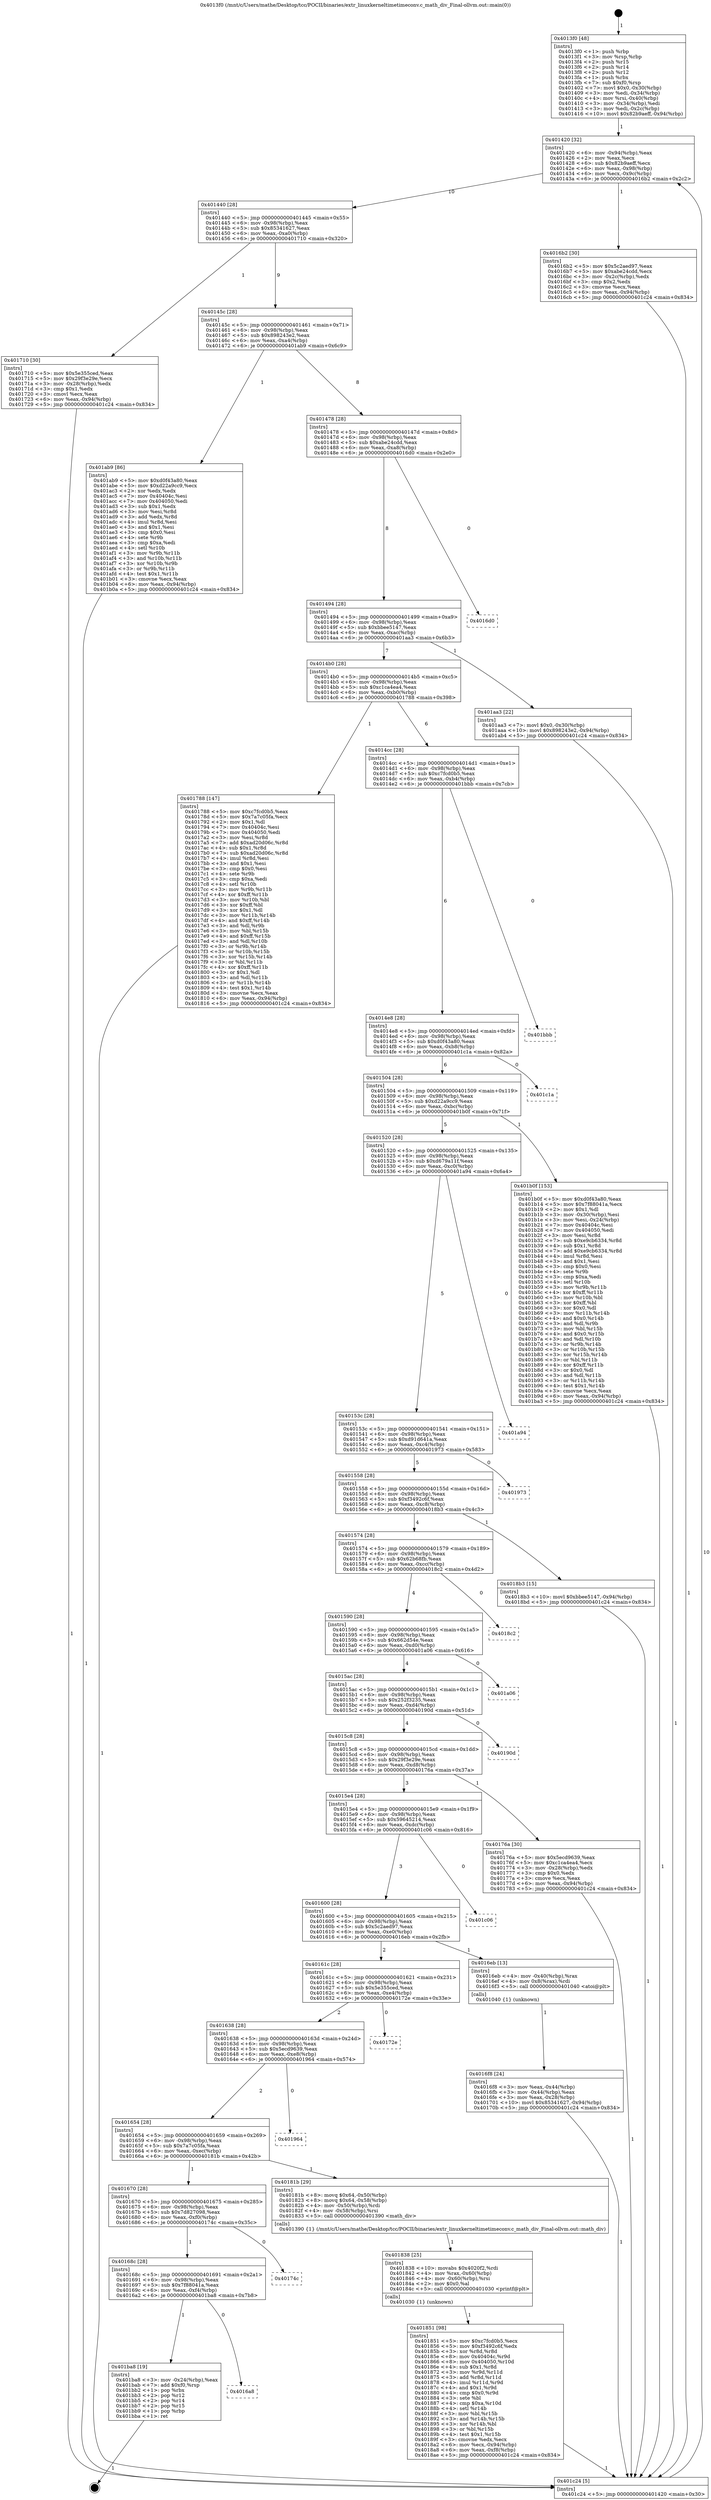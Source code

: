 digraph "0x4013f0" {
  label = "0x4013f0 (/mnt/c/Users/mathe/Desktop/tcc/POCII/binaries/extr_linuxkerneltimetimeconv.c_math_div_Final-ollvm.out::main(0))"
  labelloc = "t"
  node[shape=record]

  Entry [label="",width=0.3,height=0.3,shape=circle,fillcolor=black,style=filled]
  "0x401420" [label="{
     0x401420 [32]\l
     | [instrs]\l
     &nbsp;&nbsp;0x401420 \<+6\>: mov -0x94(%rbp),%eax\l
     &nbsp;&nbsp;0x401426 \<+2\>: mov %eax,%ecx\l
     &nbsp;&nbsp;0x401428 \<+6\>: sub $0x82b9aeff,%ecx\l
     &nbsp;&nbsp;0x40142e \<+6\>: mov %eax,-0x98(%rbp)\l
     &nbsp;&nbsp;0x401434 \<+6\>: mov %ecx,-0x9c(%rbp)\l
     &nbsp;&nbsp;0x40143a \<+6\>: je 00000000004016b2 \<main+0x2c2\>\l
  }"]
  "0x4016b2" [label="{
     0x4016b2 [30]\l
     | [instrs]\l
     &nbsp;&nbsp;0x4016b2 \<+5\>: mov $0x5c2aed97,%eax\l
     &nbsp;&nbsp;0x4016b7 \<+5\>: mov $0xabe24cdd,%ecx\l
     &nbsp;&nbsp;0x4016bc \<+3\>: mov -0x2c(%rbp),%edx\l
     &nbsp;&nbsp;0x4016bf \<+3\>: cmp $0x2,%edx\l
     &nbsp;&nbsp;0x4016c2 \<+3\>: cmovne %ecx,%eax\l
     &nbsp;&nbsp;0x4016c5 \<+6\>: mov %eax,-0x94(%rbp)\l
     &nbsp;&nbsp;0x4016cb \<+5\>: jmp 0000000000401c24 \<main+0x834\>\l
  }"]
  "0x401440" [label="{
     0x401440 [28]\l
     | [instrs]\l
     &nbsp;&nbsp;0x401440 \<+5\>: jmp 0000000000401445 \<main+0x55\>\l
     &nbsp;&nbsp;0x401445 \<+6\>: mov -0x98(%rbp),%eax\l
     &nbsp;&nbsp;0x40144b \<+5\>: sub $0x85341627,%eax\l
     &nbsp;&nbsp;0x401450 \<+6\>: mov %eax,-0xa0(%rbp)\l
     &nbsp;&nbsp;0x401456 \<+6\>: je 0000000000401710 \<main+0x320\>\l
  }"]
  "0x401c24" [label="{
     0x401c24 [5]\l
     | [instrs]\l
     &nbsp;&nbsp;0x401c24 \<+5\>: jmp 0000000000401420 \<main+0x30\>\l
  }"]
  "0x4013f0" [label="{
     0x4013f0 [48]\l
     | [instrs]\l
     &nbsp;&nbsp;0x4013f0 \<+1\>: push %rbp\l
     &nbsp;&nbsp;0x4013f1 \<+3\>: mov %rsp,%rbp\l
     &nbsp;&nbsp;0x4013f4 \<+2\>: push %r15\l
     &nbsp;&nbsp;0x4013f6 \<+2\>: push %r14\l
     &nbsp;&nbsp;0x4013f8 \<+2\>: push %r12\l
     &nbsp;&nbsp;0x4013fa \<+1\>: push %rbx\l
     &nbsp;&nbsp;0x4013fb \<+7\>: sub $0xf0,%rsp\l
     &nbsp;&nbsp;0x401402 \<+7\>: movl $0x0,-0x30(%rbp)\l
     &nbsp;&nbsp;0x401409 \<+3\>: mov %edi,-0x34(%rbp)\l
     &nbsp;&nbsp;0x40140c \<+4\>: mov %rsi,-0x40(%rbp)\l
     &nbsp;&nbsp;0x401410 \<+3\>: mov -0x34(%rbp),%edi\l
     &nbsp;&nbsp;0x401413 \<+3\>: mov %edi,-0x2c(%rbp)\l
     &nbsp;&nbsp;0x401416 \<+10\>: movl $0x82b9aeff,-0x94(%rbp)\l
  }"]
  Exit [label="",width=0.3,height=0.3,shape=circle,fillcolor=black,style=filled,peripheries=2]
  "0x401710" [label="{
     0x401710 [30]\l
     | [instrs]\l
     &nbsp;&nbsp;0x401710 \<+5\>: mov $0x5e355ced,%eax\l
     &nbsp;&nbsp;0x401715 \<+5\>: mov $0x29f3e29e,%ecx\l
     &nbsp;&nbsp;0x40171a \<+3\>: mov -0x28(%rbp),%edx\l
     &nbsp;&nbsp;0x40171d \<+3\>: cmp $0x1,%edx\l
     &nbsp;&nbsp;0x401720 \<+3\>: cmovl %ecx,%eax\l
     &nbsp;&nbsp;0x401723 \<+6\>: mov %eax,-0x94(%rbp)\l
     &nbsp;&nbsp;0x401729 \<+5\>: jmp 0000000000401c24 \<main+0x834\>\l
  }"]
  "0x40145c" [label="{
     0x40145c [28]\l
     | [instrs]\l
     &nbsp;&nbsp;0x40145c \<+5\>: jmp 0000000000401461 \<main+0x71\>\l
     &nbsp;&nbsp;0x401461 \<+6\>: mov -0x98(%rbp),%eax\l
     &nbsp;&nbsp;0x401467 \<+5\>: sub $0x898243e2,%eax\l
     &nbsp;&nbsp;0x40146c \<+6\>: mov %eax,-0xa4(%rbp)\l
     &nbsp;&nbsp;0x401472 \<+6\>: je 0000000000401ab9 \<main+0x6c9\>\l
  }"]
  "0x4016a8" [label="{
     0x4016a8\l
  }", style=dashed]
  "0x401ab9" [label="{
     0x401ab9 [86]\l
     | [instrs]\l
     &nbsp;&nbsp;0x401ab9 \<+5\>: mov $0xd0f43a80,%eax\l
     &nbsp;&nbsp;0x401abe \<+5\>: mov $0xd22a9cc9,%ecx\l
     &nbsp;&nbsp;0x401ac3 \<+2\>: xor %edx,%edx\l
     &nbsp;&nbsp;0x401ac5 \<+7\>: mov 0x40404c,%esi\l
     &nbsp;&nbsp;0x401acc \<+7\>: mov 0x404050,%edi\l
     &nbsp;&nbsp;0x401ad3 \<+3\>: sub $0x1,%edx\l
     &nbsp;&nbsp;0x401ad6 \<+3\>: mov %esi,%r8d\l
     &nbsp;&nbsp;0x401ad9 \<+3\>: add %edx,%r8d\l
     &nbsp;&nbsp;0x401adc \<+4\>: imul %r8d,%esi\l
     &nbsp;&nbsp;0x401ae0 \<+3\>: and $0x1,%esi\l
     &nbsp;&nbsp;0x401ae3 \<+3\>: cmp $0x0,%esi\l
     &nbsp;&nbsp;0x401ae6 \<+4\>: sete %r9b\l
     &nbsp;&nbsp;0x401aea \<+3\>: cmp $0xa,%edi\l
     &nbsp;&nbsp;0x401aed \<+4\>: setl %r10b\l
     &nbsp;&nbsp;0x401af1 \<+3\>: mov %r9b,%r11b\l
     &nbsp;&nbsp;0x401af4 \<+3\>: and %r10b,%r11b\l
     &nbsp;&nbsp;0x401af7 \<+3\>: xor %r10b,%r9b\l
     &nbsp;&nbsp;0x401afa \<+3\>: or %r9b,%r11b\l
     &nbsp;&nbsp;0x401afd \<+4\>: test $0x1,%r11b\l
     &nbsp;&nbsp;0x401b01 \<+3\>: cmovne %ecx,%eax\l
     &nbsp;&nbsp;0x401b04 \<+6\>: mov %eax,-0x94(%rbp)\l
     &nbsp;&nbsp;0x401b0a \<+5\>: jmp 0000000000401c24 \<main+0x834\>\l
  }"]
  "0x401478" [label="{
     0x401478 [28]\l
     | [instrs]\l
     &nbsp;&nbsp;0x401478 \<+5\>: jmp 000000000040147d \<main+0x8d\>\l
     &nbsp;&nbsp;0x40147d \<+6\>: mov -0x98(%rbp),%eax\l
     &nbsp;&nbsp;0x401483 \<+5\>: sub $0xabe24cdd,%eax\l
     &nbsp;&nbsp;0x401488 \<+6\>: mov %eax,-0xa8(%rbp)\l
     &nbsp;&nbsp;0x40148e \<+6\>: je 00000000004016d0 \<main+0x2e0\>\l
  }"]
  "0x401ba8" [label="{
     0x401ba8 [19]\l
     | [instrs]\l
     &nbsp;&nbsp;0x401ba8 \<+3\>: mov -0x24(%rbp),%eax\l
     &nbsp;&nbsp;0x401bab \<+7\>: add $0xf0,%rsp\l
     &nbsp;&nbsp;0x401bb2 \<+1\>: pop %rbx\l
     &nbsp;&nbsp;0x401bb3 \<+2\>: pop %r12\l
     &nbsp;&nbsp;0x401bb5 \<+2\>: pop %r14\l
     &nbsp;&nbsp;0x401bb7 \<+2\>: pop %r15\l
     &nbsp;&nbsp;0x401bb9 \<+1\>: pop %rbp\l
     &nbsp;&nbsp;0x401bba \<+1\>: ret\l
  }"]
  "0x4016d0" [label="{
     0x4016d0\l
  }", style=dashed]
  "0x401494" [label="{
     0x401494 [28]\l
     | [instrs]\l
     &nbsp;&nbsp;0x401494 \<+5\>: jmp 0000000000401499 \<main+0xa9\>\l
     &nbsp;&nbsp;0x401499 \<+6\>: mov -0x98(%rbp),%eax\l
     &nbsp;&nbsp;0x40149f \<+5\>: sub $0xbbee5147,%eax\l
     &nbsp;&nbsp;0x4014a4 \<+6\>: mov %eax,-0xac(%rbp)\l
     &nbsp;&nbsp;0x4014aa \<+6\>: je 0000000000401aa3 \<main+0x6b3\>\l
  }"]
  "0x40168c" [label="{
     0x40168c [28]\l
     | [instrs]\l
     &nbsp;&nbsp;0x40168c \<+5\>: jmp 0000000000401691 \<main+0x2a1\>\l
     &nbsp;&nbsp;0x401691 \<+6\>: mov -0x98(%rbp),%eax\l
     &nbsp;&nbsp;0x401697 \<+5\>: sub $0x7f88041a,%eax\l
     &nbsp;&nbsp;0x40169c \<+6\>: mov %eax,-0xf4(%rbp)\l
     &nbsp;&nbsp;0x4016a2 \<+6\>: je 0000000000401ba8 \<main+0x7b8\>\l
  }"]
  "0x401aa3" [label="{
     0x401aa3 [22]\l
     | [instrs]\l
     &nbsp;&nbsp;0x401aa3 \<+7\>: movl $0x0,-0x30(%rbp)\l
     &nbsp;&nbsp;0x401aaa \<+10\>: movl $0x898243e2,-0x94(%rbp)\l
     &nbsp;&nbsp;0x401ab4 \<+5\>: jmp 0000000000401c24 \<main+0x834\>\l
  }"]
  "0x4014b0" [label="{
     0x4014b0 [28]\l
     | [instrs]\l
     &nbsp;&nbsp;0x4014b0 \<+5\>: jmp 00000000004014b5 \<main+0xc5\>\l
     &nbsp;&nbsp;0x4014b5 \<+6\>: mov -0x98(%rbp),%eax\l
     &nbsp;&nbsp;0x4014bb \<+5\>: sub $0xc1ca4ea4,%eax\l
     &nbsp;&nbsp;0x4014c0 \<+6\>: mov %eax,-0xb0(%rbp)\l
     &nbsp;&nbsp;0x4014c6 \<+6\>: je 0000000000401788 \<main+0x398\>\l
  }"]
  "0x40174c" [label="{
     0x40174c\l
  }", style=dashed]
  "0x401788" [label="{
     0x401788 [147]\l
     | [instrs]\l
     &nbsp;&nbsp;0x401788 \<+5\>: mov $0xc7fcd0b5,%eax\l
     &nbsp;&nbsp;0x40178d \<+5\>: mov $0x7a7c05fa,%ecx\l
     &nbsp;&nbsp;0x401792 \<+2\>: mov $0x1,%dl\l
     &nbsp;&nbsp;0x401794 \<+7\>: mov 0x40404c,%esi\l
     &nbsp;&nbsp;0x40179b \<+7\>: mov 0x404050,%edi\l
     &nbsp;&nbsp;0x4017a2 \<+3\>: mov %esi,%r8d\l
     &nbsp;&nbsp;0x4017a5 \<+7\>: add $0xad20d06c,%r8d\l
     &nbsp;&nbsp;0x4017ac \<+4\>: sub $0x1,%r8d\l
     &nbsp;&nbsp;0x4017b0 \<+7\>: sub $0xad20d06c,%r8d\l
     &nbsp;&nbsp;0x4017b7 \<+4\>: imul %r8d,%esi\l
     &nbsp;&nbsp;0x4017bb \<+3\>: and $0x1,%esi\l
     &nbsp;&nbsp;0x4017be \<+3\>: cmp $0x0,%esi\l
     &nbsp;&nbsp;0x4017c1 \<+4\>: sete %r9b\l
     &nbsp;&nbsp;0x4017c5 \<+3\>: cmp $0xa,%edi\l
     &nbsp;&nbsp;0x4017c8 \<+4\>: setl %r10b\l
     &nbsp;&nbsp;0x4017cc \<+3\>: mov %r9b,%r11b\l
     &nbsp;&nbsp;0x4017cf \<+4\>: xor $0xff,%r11b\l
     &nbsp;&nbsp;0x4017d3 \<+3\>: mov %r10b,%bl\l
     &nbsp;&nbsp;0x4017d6 \<+3\>: xor $0xff,%bl\l
     &nbsp;&nbsp;0x4017d9 \<+3\>: xor $0x1,%dl\l
     &nbsp;&nbsp;0x4017dc \<+3\>: mov %r11b,%r14b\l
     &nbsp;&nbsp;0x4017df \<+4\>: and $0xff,%r14b\l
     &nbsp;&nbsp;0x4017e3 \<+3\>: and %dl,%r9b\l
     &nbsp;&nbsp;0x4017e6 \<+3\>: mov %bl,%r15b\l
     &nbsp;&nbsp;0x4017e9 \<+4\>: and $0xff,%r15b\l
     &nbsp;&nbsp;0x4017ed \<+3\>: and %dl,%r10b\l
     &nbsp;&nbsp;0x4017f0 \<+3\>: or %r9b,%r14b\l
     &nbsp;&nbsp;0x4017f3 \<+3\>: or %r10b,%r15b\l
     &nbsp;&nbsp;0x4017f6 \<+3\>: xor %r15b,%r14b\l
     &nbsp;&nbsp;0x4017f9 \<+3\>: or %bl,%r11b\l
     &nbsp;&nbsp;0x4017fc \<+4\>: xor $0xff,%r11b\l
     &nbsp;&nbsp;0x401800 \<+3\>: or $0x1,%dl\l
     &nbsp;&nbsp;0x401803 \<+3\>: and %dl,%r11b\l
     &nbsp;&nbsp;0x401806 \<+3\>: or %r11b,%r14b\l
     &nbsp;&nbsp;0x401809 \<+4\>: test $0x1,%r14b\l
     &nbsp;&nbsp;0x40180d \<+3\>: cmovne %ecx,%eax\l
     &nbsp;&nbsp;0x401810 \<+6\>: mov %eax,-0x94(%rbp)\l
     &nbsp;&nbsp;0x401816 \<+5\>: jmp 0000000000401c24 \<main+0x834\>\l
  }"]
  "0x4014cc" [label="{
     0x4014cc [28]\l
     | [instrs]\l
     &nbsp;&nbsp;0x4014cc \<+5\>: jmp 00000000004014d1 \<main+0xe1\>\l
     &nbsp;&nbsp;0x4014d1 \<+6\>: mov -0x98(%rbp),%eax\l
     &nbsp;&nbsp;0x4014d7 \<+5\>: sub $0xc7fcd0b5,%eax\l
     &nbsp;&nbsp;0x4014dc \<+6\>: mov %eax,-0xb4(%rbp)\l
     &nbsp;&nbsp;0x4014e2 \<+6\>: je 0000000000401bbb \<main+0x7cb\>\l
  }"]
  "0x401851" [label="{
     0x401851 [98]\l
     | [instrs]\l
     &nbsp;&nbsp;0x401851 \<+5\>: mov $0xc7fcd0b5,%ecx\l
     &nbsp;&nbsp;0x401856 \<+5\>: mov $0xf3492c6f,%edx\l
     &nbsp;&nbsp;0x40185b \<+3\>: xor %r8d,%r8d\l
     &nbsp;&nbsp;0x40185e \<+8\>: mov 0x40404c,%r9d\l
     &nbsp;&nbsp;0x401866 \<+8\>: mov 0x404050,%r10d\l
     &nbsp;&nbsp;0x40186e \<+4\>: sub $0x1,%r8d\l
     &nbsp;&nbsp;0x401872 \<+3\>: mov %r9d,%r11d\l
     &nbsp;&nbsp;0x401875 \<+3\>: add %r8d,%r11d\l
     &nbsp;&nbsp;0x401878 \<+4\>: imul %r11d,%r9d\l
     &nbsp;&nbsp;0x40187c \<+4\>: and $0x1,%r9d\l
     &nbsp;&nbsp;0x401880 \<+4\>: cmp $0x0,%r9d\l
     &nbsp;&nbsp;0x401884 \<+3\>: sete %bl\l
     &nbsp;&nbsp;0x401887 \<+4\>: cmp $0xa,%r10d\l
     &nbsp;&nbsp;0x40188b \<+4\>: setl %r14b\l
     &nbsp;&nbsp;0x40188f \<+3\>: mov %bl,%r15b\l
     &nbsp;&nbsp;0x401892 \<+3\>: and %r14b,%r15b\l
     &nbsp;&nbsp;0x401895 \<+3\>: xor %r14b,%bl\l
     &nbsp;&nbsp;0x401898 \<+3\>: or %bl,%r15b\l
     &nbsp;&nbsp;0x40189b \<+4\>: test $0x1,%r15b\l
     &nbsp;&nbsp;0x40189f \<+3\>: cmovne %edx,%ecx\l
     &nbsp;&nbsp;0x4018a2 \<+6\>: mov %ecx,-0x94(%rbp)\l
     &nbsp;&nbsp;0x4018a8 \<+6\>: mov %eax,-0xf8(%rbp)\l
     &nbsp;&nbsp;0x4018ae \<+5\>: jmp 0000000000401c24 \<main+0x834\>\l
  }"]
  "0x401bbb" [label="{
     0x401bbb\l
  }", style=dashed]
  "0x4014e8" [label="{
     0x4014e8 [28]\l
     | [instrs]\l
     &nbsp;&nbsp;0x4014e8 \<+5\>: jmp 00000000004014ed \<main+0xfd\>\l
     &nbsp;&nbsp;0x4014ed \<+6\>: mov -0x98(%rbp),%eax\l
     &nbsp;&nbsp;0x4014f3 \<+5\>: sub $0xd0f43a80,%eax\l
     &nbsp;&nbsp;0x4014f8 \<+6\>: mov %eax,-0xb8(%rbp)\l
     &nbsp;&nbsp;0x4014fe \<+6\>: je 0000000000401c1a \<main+0x82a\>\l
  }"]
  "0x401838" [label="{
     0x401838 [25]\l
     | [instrs]\l
     &nbsp;&nbsp;0x401838 \<+10\>: movabs $0x4020f2,%rdi\l
     &nbsp;&nbsp;0x401842 \<+4\>: mov %rax,-0x60(%rbp)\l
     &nbsp;&nbsp;0x401846 \<+4\>: mov -0x60(%rbp),%rsi\l
     &nbsp;&nbsp;0x40184a \<+2\>: mov $0x0,%al\l
     &nbsp;&nbsp;0x40184c \<+5\>: call 0000000000401030 \<printf@plt\>\l
     | [calls]\l
     &nbsp;&nbsp;0x401030 \{1\} (unknown)\l
  }"]
  "0x401c1a" [label="{
     0x401c1a\l
  }", style=dashed]
  "0x401504" [label="{
     0x401504 [28]\l
     | [instrs]\l
     &nbsp;&nbsp;0x401504 \<+5\>: jmp 0000000000401509 \<main+0x119\>\l
     &nbsp;&nbsp;0x401509 \<+6\>: mov -0x98(%rbp),%eax\l
     &nbsp;&nbsp;0x40150f \<+5\>: sub $0xd22a9cc9,%eax\l
     &nbsp;&nbsp;0x401514 \<+6\>: mov %eax,-0xbc(%rbp)\l
     &nbsp;&nbsp;0x40151a \<+6\>: je 0000000000401b0f \<main+0x71f\>\l
  }"]
  "0x401670" [label="{
     0x401670 [28]\l
     | [instrs]\l
     &nbsp;&nbsp;0x401670 \<+5\>: jmp 0000000000401675 \<main+0x285\>\l
     &nbsp;&nbsp;0x401675 \<+6\>: mov -0x98(%rbp),%eax\l
     &nbsp;&nbsp;0x40167b \<+5\>: sub $0x7d827098,%eax\l
     &nbsp;&nbsp;0x401680 \<+6\>: mov %eax,-0xf0(%rbp)\l
     &nbsp;&nbsp;0x401686 \<+6\>: je 000000000040174c \<main+0x35c\>\l
  }"]
  "0x401b0f" [label="{
     0x401b0f [153]\l
     | [instrs]\l
     &nbsp;&nbsp;0x401b0f \<+5\>: mov $0xd0f43a80,%eax\l
     &nbsp;&nbsp;0x401b14 \<+5\>: mov $0x7f88041a,%ecx\l
     &nbsp;&nbsp;0x401b19 \<+2\>: mov $0x1,%dl\l
     &nbsp;&nbsp;0x401b1b \<+3\>: mov -0x30(%rbp),%esi\l
     &nbsp;&nbsp;0x401b1e \<+3\>: mov %esi,-0x24(%rbp)\l
     &nbsp;&nbsp;0x401b21 \<+7\>: mov 0x40404c,%esi\l
     &nbsp;&nbsp;0x401b28 \<+7\>: mov 0x404050,%edi\l
     &nbsp;&nbsp;0x401b2f \<+3\>: mov %esi,%r8d\l
     &nbsp;&nbsp;0x401b32 \<+7\>: sub $0xe9cb6334,%r8d\l
     &nbsp;&nbsp;0x401b39 \<+4\>: sub $0x1,%r8d\l
     &nbsp;&nbsp;0x401b3d \<+7\>: add $0xe9cb6334,%r8d\l
     &nbsp;&nbsp;0x401b44 \<+4\>: imul %r8d,%esi\l
     &nbsp;&nbsp;0x401b48 \<+3\>: and $0x1,%esi\l
     &nbsp;&nbsp;0x401b4b \<+3\>: cmp $0x0,%esi\l
     &nbsp;&nbsp;0x401b4e \<+4\>: sete %r9b\l
     &nbsp;&nbsp;0x401b52 \<+3\>: cmp $0xa,%edi\l
     &nbsp;&nbsp;0x401b55 \<+4\>: setl %r10b\l
     &nbsp;&nbsp;0x401b59 \<+3\>: mov %r9b,%r11b\l
     &nbsp;&nbsp;0x401b5c \<+4\>: xor $0xff,%r11b\l
     &nbsp;&nbsp;0x401b60 \<+3\>: mov %r10b,%bl\l
     &nbsp;&nbsp;0x401b63 \<+3\>: xor $0xff,%bl\l
     &nbsp;&nbsp;0x401b66 \<+3\>: xor $0x0,%dl\l
     &nbsp;&nbsp;0x401b69 \<+3\>: mov %r11b,%r14b\l
     &nbsp;&nbsp;0x401b6c \<+4\>: and $0x0,%r14b\l
     &nbsp;&nbsp;0x401b70 \<+3\>: and %dl,%r9b\l
     &nbsp;&nbsp;0x401b73 \<+3\>: mov %bl,%r15b\l
     &nbsp;&nbsp;0x401b76 \<+4\>: and $0x0,%r15b\l
     &nbsp;&nbsp;0x401b7a \<+3\>: and %dl,%r10b\l
     &nbsp;&nbsp;0x401b7d \<+3\>: or %r9b,%r14b\l
     &nbsp;&nbsp;0x401b80 \<+3\>: or %r10b,%r15b\l
     &nbsp;&nbsp;0x401b83 \<+3\>: xor %r15b,%r14b\l
     &nbsp;&nbsp;0x401b86 \<+3\>: or %bl,%r11b\l
     &nbsp;&nbsp;0x401b89 \<+4\>: xor $0xff,%r11b\l
     &nbsp;&nbsp;0x401b8d \<+3\>: or $0x0,%dl\l
     &nbsp;&nbsp;0x401b90 \<+3\>: and %dl,%r11b\l
     &nbsp;&nbsp;0x401b93 \<+3\>: or %r11b,%r14b\l
     &nbsp;&nbsp;0x401b96 \<+4\>: test $0x1,%r14b\l
     &nbsp;&nbsp;0x401b9a \<+3\>: cmovne %ecx,%eax\l
     &nbsp;&nbsp;0x401b9d \<+6\>: mov %eax,-0x94(%rbp)\l
     &nbsp;&nbsp;0x401ba3 \<+5\>: jmp 0000000000401c24 \<main+0x834\>\l
  }"]
  "0x401520" [label="{
     0x401520 [28]\l
     | [instrs]\l
     &nbsp;&nbsp;0x401520 \<+5\>: jmp 0000000000401525 \<main+0x135\>\l
     &nbsp;&nbsp;0x401525 \<+6\>: mov -0x98(%rbp),%eax\l
     &nbsp;&nbsp;0x40152b \<+5\>: sub $0xd679a11f,%eax\l
     &nbsp;&nbsp;0x401530 \<+6\>: mov %eax,-0xc0(%rbp)\l
     &nbsp;&nbsp;0x401536 \<+6\>: je 0000000000401a94 \<main+0x6a4\>\l
  }"]
  "0x40181b" [label="{
     0x40181b [29]\l
     | [instrs]\l
     &nbsp;&nbsp;0x40181b \<+8\>: movq $0x64,-0x50(%rbp)\l
     &nbsp;&nbsp;0x401823 \<+8\>: movq $0x64,-0x58(%rbp)\l
     &nbsp;&nbsp;0x40182b \<+4\>: mov -0x50(%rbp),%rdi\l
     &nbsp;&nbsp;0x40182f \<+4\>: mov -0x58(%rbp),%rsi\l
     &nbsp;&nbsp;0x401833 \<+5\>: call 0000000000401390 \<math_div\>\l
     | [calls]\l
     &nbsp;&nbsp;0x401390 \{1\} (/mnt/c/Users/mathe/Desktop/tcc/POCII/binaries/extr_linuxkerneltimetimeconv.c_math_div_Final-ollvm.out::math_div)\l
  }"]
  "0x401a94" [label="{
     0x401a94\l
  }", style=dashed]
  "0x40153c" [label="{
     0x40153c [28]\l
     | [instrs]\l
     &nbsp;&nbsp;0x40153c \<+5\>: jmp 0000000000401541 \<main+0x151\>\l
     &nbsp;&nbsp;0x401541 \<+6\>: mov -0x98(%rbp),%eax\l
     &nbsp;&nbsp;0x401547 \<+5\>: sub $0xd91d641a,%eax\l
     &nbsp;&nbsp;0x40154c \<+6\>: mov %eax,-0xc4(%rbp)\l
     &nbsp;&nbsp;0x401552 \<+6\>: je 0000000000401973 \<main+0x583\>\l
  }"]
  "0x401654" [label="{
     0x401654 [28]\l
     | [instrs]\l
     &nbsp;&nbsp;0x401654 \<+5\>: jmp 0000000000401659 \<main+0x269\>\l
     &nbsp;&nbsp;0x401659 \<+6\>: mov -0x98(%rbp),%eax\l
     &nbsp;&nbsp;0x40165f \<+5\>: sub $0x7a7c05fa,%eax\l
     &nbsp;&nbsp;0x401664 \<+6\>: mov %eax,-0xec(%rbp)\l
     &nbsp;&nbsp;0x40166a \<+6\>: je 000000000040181b \<main+0x42b\>\l
  }"]
  "0x401973" [label="{
     0x401973\l
  }", style=dashed]
  "0x401558" [label="{
     0x401558 [28]\l
     | [instrs]\l
     &nbsp;&nbsp;0x401558 \<+5\>: jmp 000000000040155d \<main+0x16d\>\l
     &nbsp;&nbsp;0x40155d \<+6\>: mov -0x98(%rbp),%eax\l
     &nbsp;&nbsp;0x401563 \<+5\>: sub $0xf3492c6f,%eax\l
     &nbsp;&nbsp;0x401568 \<+6\>: mov %eax,-0xc8(%rbp)\l
     &nbsp;&nbsp;0x40156e \<+6\>: je 00000000004018b3 \<main+0x4c3\>\l
  }"]
  "0x401964" [label="{
     0x401964\l
  }", style=dashed]
  "0x4018b3" [label="{
     0x4018b3 [15]\l
     | [instrs]\l
     &nbsp;&nbsp;0x4018b3 \<+10\>: movl $0xbbee5147,-0x94(%rbp)\l
     &nbsp;&nbsp;0x4018bd \<+5\>: jmp 0000000000401c24 \<main+0x834\>\l
  }"]
  "0x401574" [label="{
     0x401574 [28]\l
     | [instrs]\l
     &nbsp;&nbsp;0x401574 \<+5\>: jmp 0000000000401579 \<main+0x189\>\l
     &nbsp;&nbsp;0x401579 \<+6\>: mov -0x98(%rbp),%eax\l
     &nbsp;&nbsp;0x40157f \<+5\>: sub $0x62b68fb,%eax\l
     &nbsp;&nbsp;0x401584 \<+6\>: mov %eax,-0xcc(%rbp)\l
     &nbsp;&nbsp;0x40158a \<+6\>: je 00000000004018c2 \<main+0x4d2\>\l
  }"]
  "0x401638" [label="{
     0x401638 [28]\l
     | [instrs]\l
     &nbsp;&nbsp;0x401638 \<+5\>: jmp 000000000040163d \<main+0x24d\>\l
     &nbsp;&nbsp;0x40163d \<+6\>: mov -0x98(%rbp),%eax\l
     &nbsp;&nbsp;0x401643 \<+5\>: sub $0x5ecd9639,%eax\l
     &nbsp;&nbsp;0x401648 \<+6\>: mov %eax,-0xe8(%rbp)\l
     &nbsp;&nbsp;0x40164e \<+6\>: je 0000000000401964 \<main+0x574\>\l
  }"]
  "0x4018c2" [label="{
     0x4018c2\l
  }", style=dashed]
  "0x401590" [label="{
     0x401590 [28]\l
     | [instrs]\l
     &nbsp;&nbsp;0x401590 \<+5\>: jmp 0000000000401595 \<main+0x1a5\>\l
     &nbsp;&nbsp;0x401595 \<+6\>: mov -0x98(%rbp),%eax\l
     &nbsp;&nbsp;0x40159b \<+5\>: sub $0x662d54e,%eax\l
     &nbsp;&nbsp;0x4015a0 \<+6\>: mov %eax,-0xd0(%rbp)\l
     &nbsp;&nbsp;0x4015a6 \<+6\>: je 0000000000401a06 \<main+0x616\>\l
  }"]
  "0x40172e" [label="{
     0x40172e\l
  }", style=dashed]
  "0x401a06" [label="{
     0x401a06\l
  }", style=dashed]
  "0x4015ac" [label="{
     0x4015ac [28]\l
     | [instrs]\l
     &nbsp;&nbsp;0x4015ac \<+5\>: jmp 00000000004015b1 \<main+0x1c1\>\l
     &nbsp;&nbsp;0x4015b1 \<+6\>: mov -0x98(%rbp),%eax\l
     &nbsp;&nbsp;0x4015b7 \<+5\>: sub $0x252f3235,%eax\l
     &nbsp;&nbsp;0x4015bc \<+6\>: mov %eax,-0xd4(%rbp)\l
     &nbsp;&nbsp;0x4015c2 \<+6\>: je 000000000040190d \<main+0x51d\>\l
  }"]
  "0x4016f8" [label="{
     0x4016f8 [24]\l
     | [instrs]\l
     &nbsp;&nbsp;0x4016f8 \<+3\>: mov %eax,-0x44(%rbp)\l
     &nbsp;&nbsp;0x4016fb \<+3\>: mov -0x44(%rbp),%eax\l
     &nbsp;&nbsp;0x4016fe \<+3\>: mov %eax,-0x28(%rbp)\l
     &nbsp;&nbsp;0x401701 \<+10\>: movl $0x85341627,-0x94(%rbp)\l
     &nbsp;&nbsp;0x40170b \<+5\>: jmp 0000000000401c24 \<main+0x834\>\l
  }"]
  "0x40190d" [label="{
     0x40190d\l
  }", style=dashed]
  "0x4015c8" [label="{
     0x4015c8 [28]\l
     | [instrs]\l
     &nbsp;&nbsp;0x4015c8 \<+5\>: jmp 00000000004015cd \<main+0x1dd\>\l
     &nbsp;&nbsp;0x4015cd \<+6\>: mov -0x98(%rbp),%eax\l
     &nbsp;&nbsp;0x4015d3 \<+5\>: sub $0x29f3e29e,%eax\l
     &nbsp;&nbsp;0x4015d8 \<+6\>: mov %eax,-0xd8(%rbp)\l
     &nbsp;&nbsp;0x4015de \<+6\>: je 000000000040176a \<main+0x37a\>\l
  }"]
  "0x40161c" [label="{
     0x40161c [28]\l
     | [instrs]\l
     &nbsp;&nbsp;0x40161c \<+5\>: jmp 0000000000401621 \<main+0x231\>\l
     &nbsp;&nbsp;0x401621 \<+6\>: mov -0x98(%rbp),%eax\l
     &nbsp;&nbsp;0x401627 \<+5\>: sub $0x5e355ced,%eax\l
     &nbsp;&nbsp;0x40162c \<+6\>: mov %eax,-0xe4(%rbp)\l
     &nbsp;&nbsp;0x401632 \<+6\>: je 000000000040172e \<main+0x33e\>\l
  }"]
  "0x40176a" [label="{
     0x40176a [30]\l
     | [instrs]\l
     &nbsp;&nbsp;0x40176a \<+5\>: mov $0x5ecd9639,%eax\l
     &nbsp;&nbsp;0x40176f \<+5\>: mov $0xc1ca4ea4,%ecx\l
     &nbsp;&nbsp;0x401774 \<+3\>: mov -0x28(%rbp),%edx\l
     &nbsp;&nbsp;0x401777 \<+3\>: cmp $0x0,%edx\l
     &nbsp;&nbsp;0x40177a \<+3\>: cmove %ecx,%eax\l
     &nbsp;&nbsp;0x40177d \<+6\>: mov %eax,-0x94(%rbp)\l
     &nbsp;&nbsp;0x401783 \<+5\>: jmp 0000000000401c24 \<main+0x834\>\l
  }"]
  "0x4015e4" [label="{
     0x4015e4 [28]\l
     | [instrs]\l
     &nbsp;&nbsp;0x4015e4 \<+5\>: jmp 00000000004015e9 \<main+0x1f9\>\l
     &nbsp;&nbsp;0x4015e9 \<+6\>: mov -0x98(%rbp),%eax\l
     &nbsp;&nbsp;0x4015ef \<+5\>: sub $0x59645214,%eax\l
     &nbsp;&nbsp;0x4015f4 \<+6\>: mov %eax,-0xdc(%rbp)\l
     &nbsp;&nbsp;0x4015fa \<+6\>: je 0000000000401c06 \<main+0x816\>\l
  }"]
  "0x4016eb" [label="{
     0x4016eb [13]\l
     | [instrs]\l
     &nbsp;&nbsp;0x4016eb \<+4\>: mov -0x40(%rbp),%rax\l
     &nbsp;&nbsp;0x4016ef \<+4\>: mov 0x8(%rax),%rdi\l
     &nbsp;&nbsp;0x4016f3 \<+5\>: call 0000000000401040 \<atoi@plt\>\l
     | [calls]\l
     &nbsp;&nbsp;0x401040 \{1\} (unknown)\l
  }"]
  "0x401c06" [label="{
     0x401c06\l
  }", style=dashed]
  "0x401600" [label="{
     0x401600 [28]\l
     | [instrs]\l
     &nbsp;&nbsp;0x401600 \<+5\>: jmp 0000000000401605 \<main+0x215\>\l
     &nbsp;&nbsp;0x401605 \<+6\>: mov -0x98(%rbp),%eax\l
     &nbsp;&nbsp;0x40160b \<+5\>: sub $0x5c2aed97,%eax\l
     &nbsp;&nbsp;0x401610 \<+6\>: mov %eax,-0xe0(%rbp)\l
     &nbsp;&nbsp;0x401616 \<+6\>: je 00000000004016eb \<main+0x2fb\>\l
  }"]
  Entry -> "0x4013f0" [label=" 1"]
  "0x401420" -> "0x4016b2" [label=" 1"]
  "0x401420" -> "0x401440" [label=" 10"]
  "0x4016b2" -> "0x401c24" [label=" 1"]
  "0x4013f0" -> "0x401420" [label=" 1"]
  "0x401c24" -> "0x401420" [label=" 10"]
  "0x401ba8" -> Exit [label=" 1"]
  "0x401440" -> "0x401710" [label=" 1"]
  "0x401440" -> "0x40145c" [label=" 9"]
  "0x40168c" -> "0x4016a8" [label=" 0"]
  "0x40145c" -> "0x401ab9" [label=" 1"]
  "0x40145c" -> "0x401478" [label=" 8"]
  "0x40168c" -> "0x401ba8" [label=" 1"]
  "0x401478" -> "0x4016d0" [label=" 0"]
  "0x401478" -> "0x401494" [label=" 8"]
  "0x401670" -> "0x40168c" [label=" 1"]
  "0x401494" -> "0x401aa3" [label=" 1"]
  "0x401494" -> "0x4014b0" [label=" 7"]
  "0x401670" -> "0x40174c" [label=" 0"]
  "0x4014b0" -> "0x401788" [label=" 1"]
  "0x4014b0" -> "0x4014cc" [label=" 6"]
  "0x401b0f" -> "0x401c24" [label=" 1"]
  "0x4014cc" -> "0x401bbb" [label=" 0"]
  "0x4014cc" -> "0x4014e8" [label=" 6"]
  "0x401ab9" -> "0x401c24" [label=" 1"]
  "0x4014e8" -> "0x401c1a" [label=" 0"]
  "0x4014e8" -> "0x401504" [label=" 6"]
  "0x401aa3" -> "0x401c24" [label=" 1"]
  "0x401504" -> "0x401b0f" [label=" 1"]
  "0x401504" -> "0x401520" [label=" 5"]
  "0x4018b3" -> "0x401c24" [label=" 1"]
  "0x401520" -> "0x401a94" [label=" 0"]
  "0x401520" -> "0x40153c" [label=" 5"]
  "0x401851" -> "0x401c24" [label=" 1"]
  "0x40153c" -> "0x401973" [label=" 0"]
  "0x40153c" -> "0x401558" [label=" 5"]
  "0x40181b" -> "0x401838" [label=" 1"]
  "0x401558" -> "0x4018b3" [label=" 1"]
  "0x401558" -> "0x401574" [label=" 4"]
  "0x401654" -> "0x401670" [label=" 1"]
  "0x401574" -> "0x4018c2" [label=" 0"]
  "0x401574" -> "0x401590" [label=" 4"]
  "0x401838" -> "0x401851" [label=" 1"]
  "0x401590" -> "0x401a06" [label=" 0"]
  "0x401590" -> "0x4015ac" [label=" 4"]
  "0x401638" -> "0x401654" [label=" 2"]
  "0x4015ac" -> "0x40190d" [label=" 0"]
  "0x4015ac" -> "0x4015c8" [label=" 4"]
  "0x401654" -> "0x40181b" [label=" 1"]
  "0x4015c8" -> "0x40176a" [label=" 1"]
  "0x4015c8" -> "0x4015e4" [label=" 3"]
  "0x40161c" -> "0x401638" [label=" 2"]
  "0x4015e4" -> "0x401c06" [label=" 0"]
  "0x4015e4" -> "0x401600" [label=" 3"]
  "0x40161c" -> "0x40172e" [label=" 0"]
  "0x401600" -> "0x4016eb" [label=" 1"]
  "0x401600" -> "0x40161c" [label=" 2"]
  "0x4016eb" -> "0x4016f8" [label=" 1"]
  "0x4016f8" -> "0x401c24" [label=" 1"]
  "0x401710" -> "0x401c24" [label=" 1"]
  "0x40176a" -> "0x401c24" [label=" 1"]
  "0x401788" -> "0x401c24" [label=" 1"]
  "0x401638" -> "0x401964" [label=" 0"]
}
